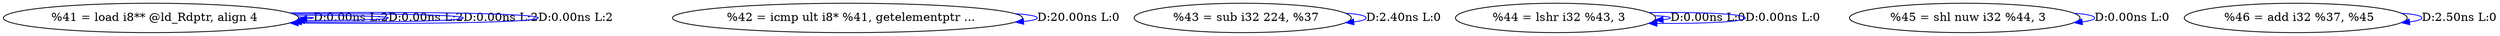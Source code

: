 digraph {
Node0x31037d0[label="  %41 = load i8** @ld_Rdptr, align 4"];
Node0x31037d0 -> Node0x31037d0[label="D:0.00ns L:2",color=blue];
Node0x31037d0 -> Node0x31037d0[label="D:0.00ns L:2",color=blue];
Node0x31037d0 -> Node0x31037d0[label="D:0.00ns L:2",color=blue];
Node0x31037d0 -> Node0x31037d0[label="D:0.00ns L:2",color=blue];
Node0x31038b0[label="  %42 = icmp ult i8* %41, getelementptr ..."];
Node0x31038b0 -> Node0x31038b0[label="D:20.00ns L:0",color=blue];
Node0x3103990[label="  %43 = sub i32 224, %37"];
Node0x3103990 -> Node0x3103990[label="D:2.40ns L:0",color=blue];
Node0x3103ab0[label="  %44 = lshr i32 %43, 3"];
Node0x3103ab0 -> Node0x3103ab0[label="D:0.00ns L:0",color=blue];
Node0x3103ab0 -> Node0x3103ab0[label="D:0.00ns L:0",color=blue];
Node0x3103b90[label="  %45 = shl nuw i32 %44, 3"];
Node0x3103b90 -> Node0x3103b90[label="D:0.00ns L:0",color=blue];
Node0x3103c70[label="  %46 = add i32 %37, %45"];
Node0x3103c70 -> Node0x3103c70[label="D:2.50ns L:0",color=blue];
}

